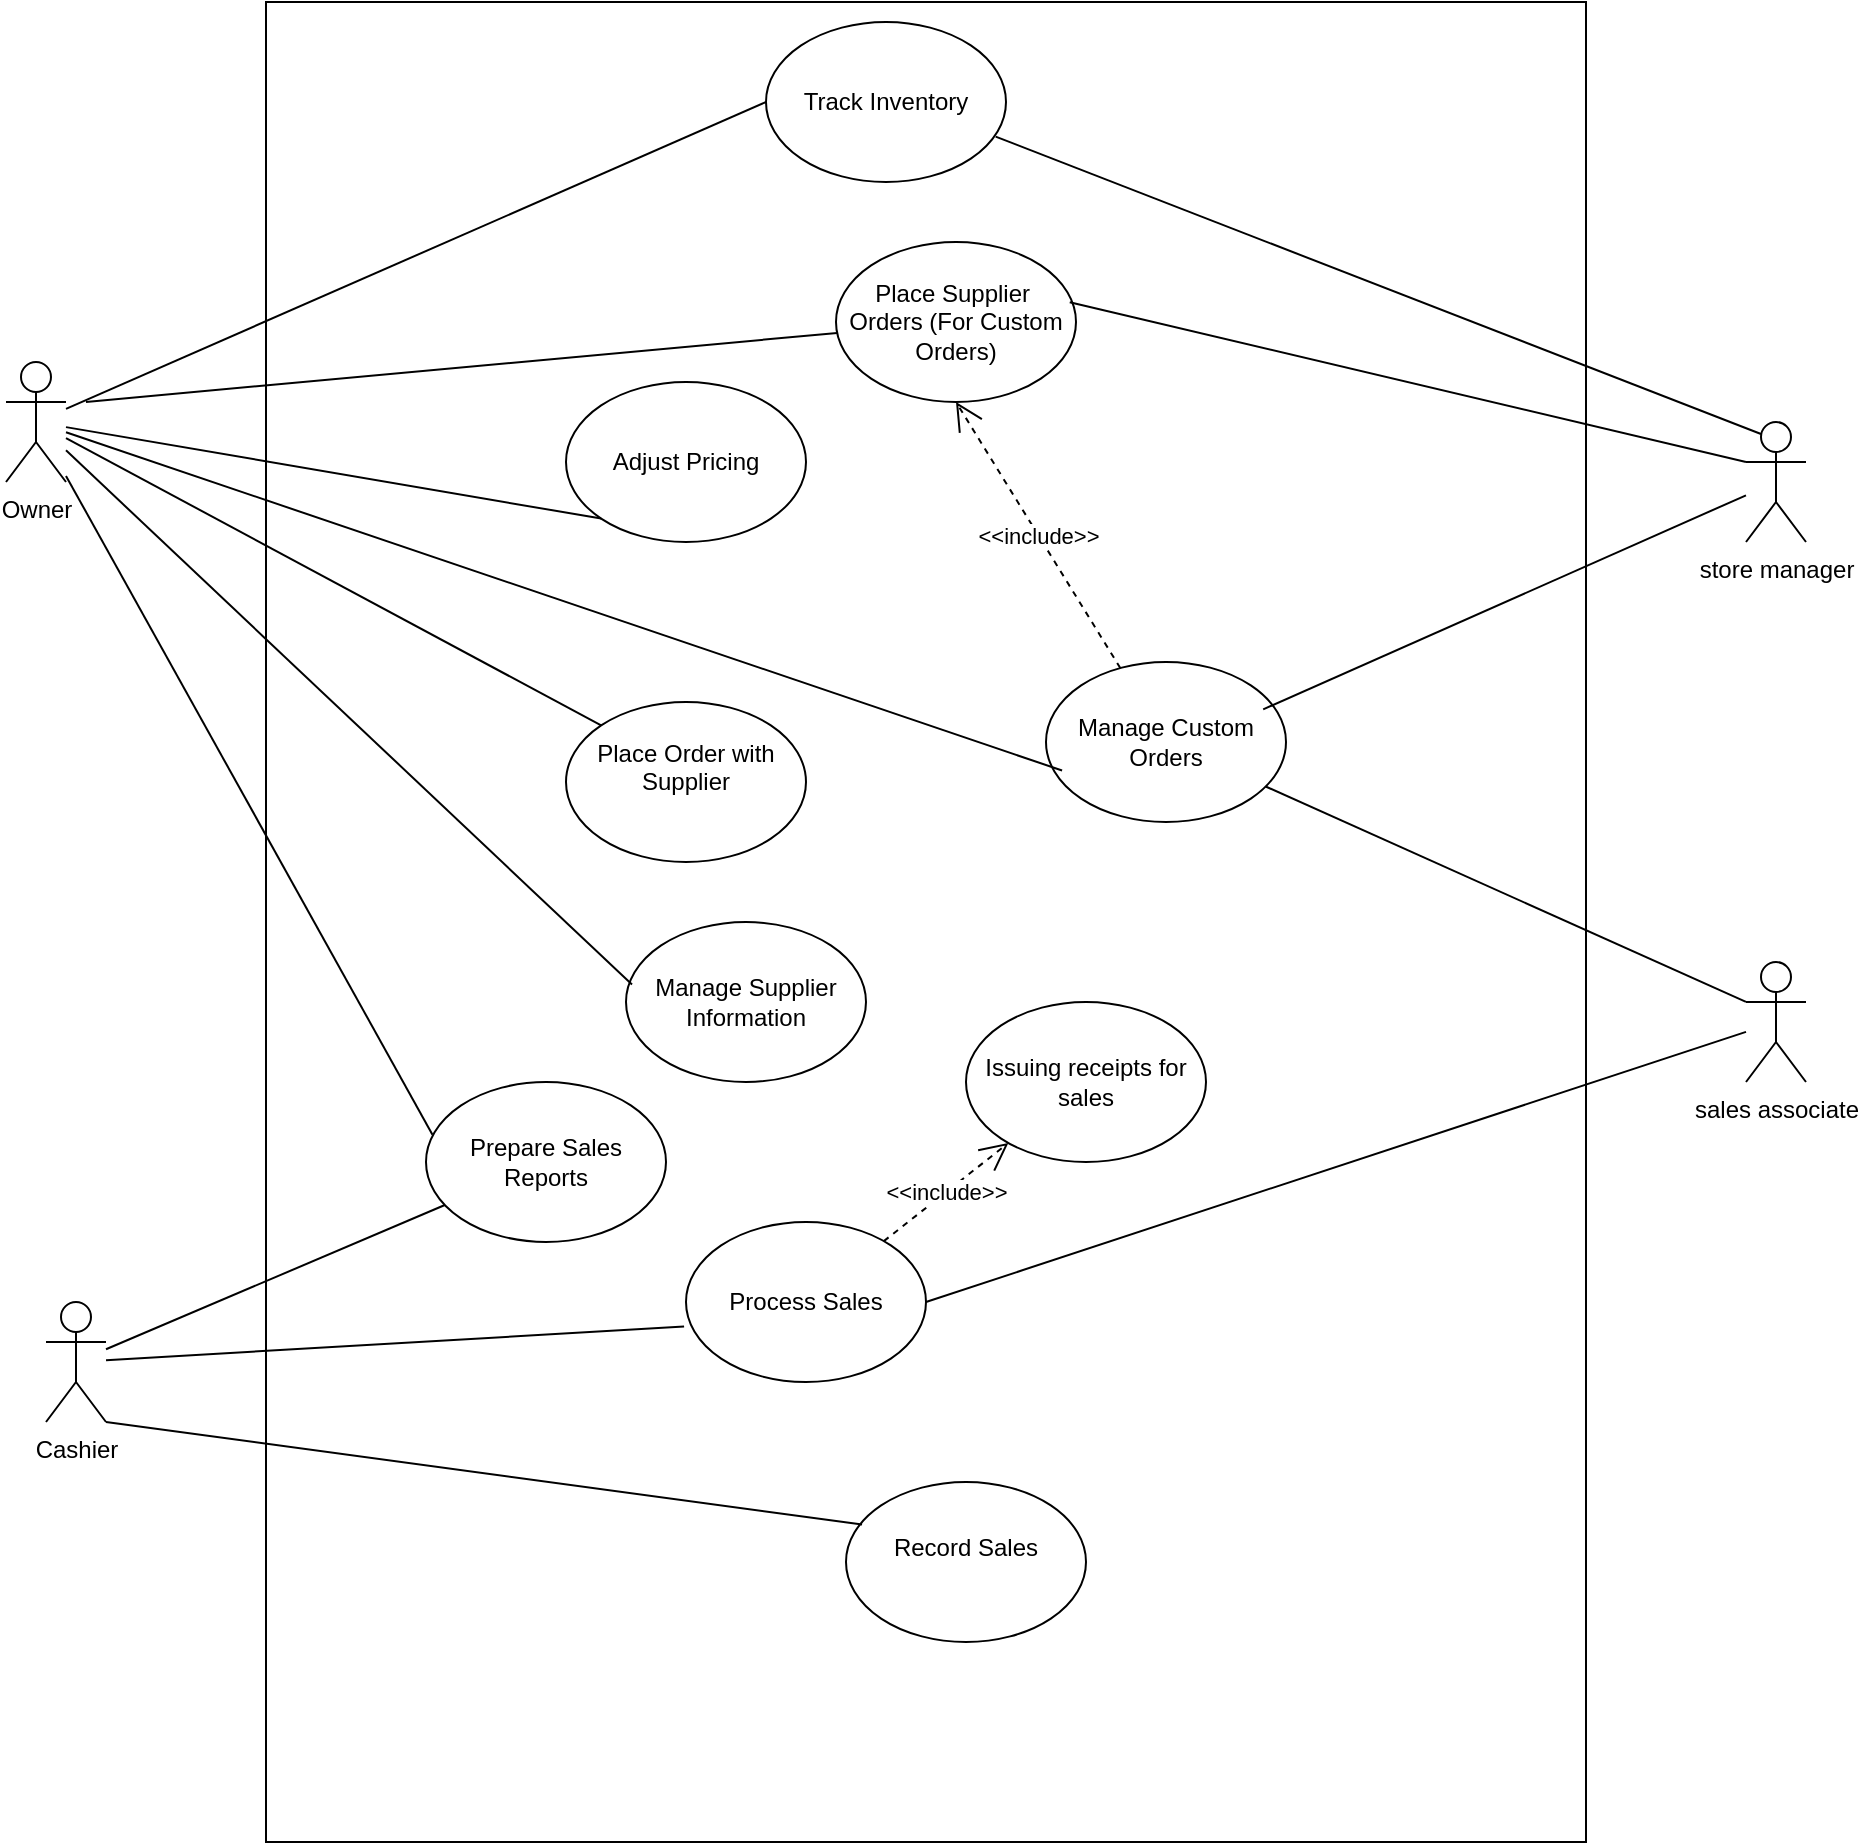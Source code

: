 <mxfile version="24.7.17">
  <diagram name="Page-1" id="sUo9FGuqbPIMQBmWdao-">
    <mxGraphModel dx="2465" dy="2055" grid="1" gridSize="10" guides="1" tooltips="1" connect="1" arrows="1" fold="1" page="1" pageScale="1" pageWidth="850" pageHeight="1100" math="0" shadow="0">
      <root>
        <mxCell id="0" />
        <mxCell id="1" parent="0" />
        <mxCell id="bRRUf5Y1aPT6_hJ3Ofhc-1" value="" style="rounded=0;whiteSpace=wrap;html=1;" parent="1" vertex="1">
          <mxGeometry x="80" y="-180" width="660" height="920" as="geometry" />
        </mxCell>
        <mxCell id="bRRUf5Y1aPT6_hJ3Ofhc-2" value="Owner" style="shape=umlActor;verticalLabelPosition=bottom;verticalAlign=top;html=1;outlineConnect=0;" parent="1" vertex="1">
          <mxGeometry x="-50" width="30" height="60" as="geometry" />
        </mxCell>
        <mxCell id="bRRUf5Y1aPT6_hJ3Ofhc-3" value="Track Inventory" style="ellipse;whiteSpace=wrap;html=1;" parent="1" vertex="1">
          <mxGeometry x="330" y="-170" width="120" height="80" as="geometry" />
        </mxCell>
        <mxCell id="bRRUf5Y1aPT6_hJ3Ofhc-4" value="&#xa;Place Order with Supplier&#xa;&#xa;" style="ellipse;whiteSpace=wrap;html=1;" parent="1" vertex="1">
          <mxGeometry x="230" y="170" width="120" height="80" as="geometry" />
        </mxCell>
        <mxCell id="bRRUf5Y1aPT6_hJ3Ofhc-5" value="Manage Custom Orders" style="ellipse;whiteSpace=wrap;html=1;" parent="1" vertex="1">
          <mxGeometry x="470" y="150" width="120" height="80" as="geometry" />
        </mxCell>
        <mxCell id="bRRUf5Y1aPT6_hJ3Ofhc-6" value="&#xa;Record Sales&#xa;&#xa;" style="ellipse;whiteSpace=wrap;html=1;" parent="1" vertex="1">
          <mxGeometry x="370" y="560" width="120" height="80" as="geometry" />
        </mxCell>
        <mxCell id="bRRUf5Y1aPT6_hJ3Ofhc-7" value="Process Sales" style="ellipse;whiteSpace=wrap;html=1;" parent="1" vertex="1">
          <mxGeometry x="290" y="430" width="120" height="80" as="geometry" />
        </mxCell>
        <mxCell id="bRRUf5Y1aPT6_hJ3Ofhc-8" value="Prepare Sales Reports" style="ellipse;whiteSpace=wrap;html=1;" parent="1" vertex="1">
          <mxGeometry x="160" y="360" width="120" height="80" as="geometry" />
        </mxCell>
        <mxCell id="bRRUf5Y1aPT6_hJ3Ofhc-9" value="Adjust Pricing" style="ellipse;whiteSpace=wrap;html=1;" parent="1" vertex="1">
          <mxGeometry x="230" y="10" width="120" height="80" as="geometry" />
        </mxCell>
        <mxCell id="bRRUf5Y1aPT6_hJ3Ofhc-11" value="Place Supplier&amp;nbsp;&lt;div&gt;Orders&amp;nbsp;(For Custom Orders)&lt;/div&gt;" style="ellipse;whiteSpace=wrap;html=1;" parent="1" vertex="1">
          <mxGeometry x="365" y="-60" width="120" height="80" as="geometry" />
        </mxCell>
        <mxCell id="bRRUf5Y1aPT6_hJ3Ofhc-12" value="Issuing receipts for sales" style="ellipse;whiteSpace=wrap;html=1;" parent="1" vertex="1">
          <mxGeometry x="430" y="320" width="120" height="80" as="geometry" />
        </mxCell>
        <mxCell id="bRRUf5Y1aPT6_hJ3Ofhc-13" value="Manage Supplier Information&lt;span style=&quot;color: rgba(0, 0, 0, 0); font-family: monospace; font-size: 0px; text-align: start; text-wrap: nowrap;&quot;&gt;%3CmxGraphModel%3E%3Croot%3E%3CmxCell%20id%3D%220%22%2F%3E%3CmxCell%20id%3D%221%22%20parent%3D%220%22%2F%3E%3CmxCell%20id%3D%222%22%20value%3D%22Employee%22%20style%3D%22shape%3DumlActor%3BverticalLabelPosition%3Dbottom%3BverticalAlign%3Dtop%3Bhtml%3D1%3BoutlineConnect%3D0%3B%22%20vertex%3D%221%22%20parent%3D%221%22%3E%3CmxGeometry%20x%3D%22780%22%20y%3D%22280%22%20width%3D%2230%22%20height%3D%2260%22%20as%3D%22geometry%22%2F%3E%3C%2FmxCell%3E%3C%2Froot%3E%3C%2FmxGraphModel%3E&lt;/span&gt;" style="ellipse;whiteSpace=wrap;html=1;" parent="1" vertex="1">
          <mxGeometry x="260" y="280" width="120" height="80" as="geometry" />
        </mxCell>
        <mxCell id="bRRUf5Y1aPT6_hJ3Ofhc-15" value="Cashier" style="shape=umlActor;verticalLabelPosition=bottom;verticalAlign=top;html=1;outlineConnect=0;" parent="1" vertex="1">
          <mxGeometry x="-30" y="470" width="30" height="60" as="geometry" />
        </mxCell>
        <mxCell id="bRRUf5Y1aPT6_hJ3Ofhc-17" value="" style="endArrow=none;html=1;rounded=0;entryX=0.067;entryY=0.678;entryDx=0;entryDy=0;entryPerimeter=0;" parent="1" source="bRRUf5Y1aPT6_hJ3Ofhc-2" target="bRRUf5Y1aPT6_hJ3Ofhc-5" edge="1">
          <mxGeometry width="50" height="50" relative="1" as="geometry">
            <mxPoint x="320" y="200" as="sourcePoint" />
            <mxPoint x="370" y="150" as="targetPoint" />
          </mxGeometry>
        </mxCell>
        <mxCell id="bRRUf5Y1aPT6_hJ3Ofhc-18" value="" style="endArrow=none;html=1;rounded=0;exitX=0;exitY=1;exitDx=0;exitDy=0;" parent="1" source="bRRUf5Y1aPT6_hJ3Ofhc-9" target="bRRUf5Y1aPT6_hJ3Ofhc-2" edge="1">
          <mxGeometry width="50" height="50" relative="1" as="geometry">
            <mxPoint x="320" y="200" as="sourcePoint" />
            <mxPoint x="370" y="150" as="targetPoint" />
          </mxGeometry>
        </mxCell>
        <mxCell id="bRRUf5Y1aPT6_hJ3Ofhc-19" value="" style="endArrow=none;html=1;rounded=0;exitX=0;exitY=0;exitDx=0;exitDy=0;" parent="1" source="bRRUf5Y1aPT6_hJ3Ofhc-4" target="bRRUf5Y1aPT6_hJ3Ofhc-2" edge="1">
          <mxGeometry width="50" height="50" relative="1" as="geometry">
            <mxPoint x="320" y="200" as="sourcePoint" />
            <mxPoint x="370" y="150" as="targetPoint" />
          </mxGeometry>
        </mxCell>
        <mxCell id="bRRUf5Y1aPT6_hJ3Ofhc-20" value="" style="endArrow=none;html=1;rounded=0;exitX=-0.008;exitY=0.653;exitDx=0;exitDy=0;exitPerimeter=0;" parent="1" source="bRRUf5Y1aPT6_hJ3Ofhc-7" target="bRRUf5Y1aPT6_hJ3Ofhc-15" edge="1">
          <mxGeometry width="50" height="50" relative="1" as="geometry">
            <mxPoint x="320" y="250" as="sourcePoint" />
            <mxPoint x="370" y="200" as="targetPoint" />
          </mxGeometry>
        </mxCell>
        <mxCell id="bRRUf5Y1aPT6_hJ3Ofhc-21" value="" style="endArrow=none;html=1;rounded=0;entryX=0.025;entryY=0.391;entryDx=0;entryDy=0;entryPerimeter=0;" parent="1" source="bRRUf5Y1aPT6_hJ3Ofhc-2" target="bRRUf5Y1aPT6_hJ3Ofhc-13" edge="1">
          <mxGeometry width="50" height="50" relative="1" as="geometry">
            <mxPoint y="110" as="sourcePoint" />
            <mxPoint x="370" y="200" as="targetPoint" />
          </mxGeometry>
        </mxCell>
        <mxCell id="bRRUf5Y1aPT6_hJ3Ofhc-22" value="" style="endArrow=none;html=1;rounded=0;" parent="1" source="bRRUf5Y1aPT6_hJ3Ofhc-15" target="bRRUf5Y1aPT6_hJ3Ofhc-8" edge="1">
          <mxGeometry width="50" height="50" relative="1" as="geometry">
            <mxPoint x="320" y="250" as="sourcePoint" />
            <mxPoint x="370" y="200" as="targetPoint" />
          </mxGeometry>
        </mxCell>
        <mxCell id="bRRUf5Y1aPT6_hJ3Ofhc-23" value="" style="endArrow=none;html=1;rounded=0;exitX=1;exitY=1;exitDx=0;exitDy=0;exitPerimeter=0;entryX=0.067;entryY=0.266;entryDx=0;entryDy=0;entryPerimeter=0;" parent="1" source="bRRUf5Y1aPT6_hJ3Ofhc-15" target="bRRUf5Y1aPT6_hJ3Ofhc-6" edge="1">
          <mxGeometry width="50" height="50" relative="1" as="geometry">
            <mxPoint x="320" y="540" as="sourcePoint" />
            <mxPoint x="370" y="490" as="targetPoint" />
          </mxGeometry>
        </mxCell>
        <mxCell id="bRRUf5Y1aPT6_hJ3Ofhc-27" value="" style="endArrow=none;html=1;rounded=0;entryX=0;entryY=0.5;entryDx=0;entryDy=0;" parent="1" source="bRRUf5Y1aPT6_hJ3Ofhc-2" target="bRRUf5Y1aPT6_hJ3Ofhc-3" edge="1">
          <mxGeometry width="50" height="50" relative="1" as="geometry">
            <mxPoint x="60" y="80" as="sourcePoint" />
            <mxPoint x="440" y="160" as="targetPoint" />
          </mxGeometry>
        </mxCell>
        <mxCell id="bRRUf5Y1aPT6_hJ3Ofhc-28" value="&amp;lt;&amp;lt;include&amp;gt;&amp;gt;" style="endArrow=open;endSize=12;dashed=1;html=1;rounded=0;" parent="1" source="bRRUf5Y1aPT6_hJ3Ofhc-7" target="bRRUf5Y1aPT6_hJ3Ofhc-12" edge="1">
          <mxGeometry width="160" relative="1" as="geometry">
            <mxPoint x="340" y="420" as="sourcePoint" />
            <mxPoint x="500" y="420" as="targetPoint" />
          </mxGeometry>
        </mxCell>
        <mxCell id="bRRUf5Y1aPT6_hJ3Ofhc-29" value="&amp;lt;&amp;lt;include&amp;gt;&amp;gt;" style="endArrow=open;endSize=12;dashed=1;html=1;rounded=0;entryX=0.5;entryY=1;entryDx=0;entryDy=0;" parent="1" source="bRRUf5Y1aPT6_hJ3Ofhc-5" target="bRRUf5Y1aPT6_hJ3Ofhc-11" edge="1">
          <mxGeometry width="160" relative="1" as="geometry">
            <mxPoint x="320" y="190" as="sourcePoint" />
            <mxPoint x="480" y="190" as="targetPoint" />
          </mxGeometry>
        </mxCell>
        <mxCell id="crMbujjVRhCyUGcWRh2M-1" value="sales associate" style="shape=umlActor;verticalLabelPosition=bottom;verticalAlign=top;html=1;outlineConnect=0;" parent="1" vertex="1">
          <mxGeometry x="820" y="300" width="30" height="60" as="geometry" />
        </mxCell>
        <mxCell id="crMbujjVRhCyUGcWRh2M-2" value="store manager" style="shape=umlActor;verticalLabelPosition=bottom;verticalAlign=top;html=1;outlineConnect=0;" parent="1" vertex="1">
          <mxGeometry x="820" y="30" width="30" height="60" as="geometry" />
        </mxCell>
        <mxCell id="crMbujjVRhCyUGcWRh2M-3" value="" style="endArrow=none;html=1;rounded=0;entryX=0.027;entryY=0.329;entryDx=0;entryDy=0;entryPerimeter=0;" parent="1" source="bRRUf5Y1aPT6_hJ3Ofhc-2" target="bRRUf5Y1aPT6_hJ3Ofhc-8" edge="1">
          <mxGeometry width="50" height="50" relative="1" as="geometry">
            <mxPoint x="-10" y="154.5" as="sourcePoint" />
            <mxPoint x="153" y="305.5" as="targetPoint" />
          </mxGeometry>
        </mxCell>
        <mxCell id="crMbujjVRhCyUGcWRh2M-4" value="" style="endArrow=none;html=1;rounded=0;entryX=0;entryY=0.333;entryDx=0;entryDy=0;entryPerimeter=0;" parent="1" source="bRRUf5Y1aPT6_hJ3Ofhc-5" target="crMbujjVRhCyUGcWRh2M-1" edge="1">
          <mxGeometry width="50" height="50" relative="1" as="geometry">
            <mxPoint x="20" y="130" as="sourcePoint" />
            <mxPoint x="183" y="281" as="targetPoint" />
          </mxGeometry>
        </mxCell>
        <mxCell id="crMbujjVRhCyUGcWRh2M-5" value="" style="endArrow=none;html=1;rounded=0;exitX=1;exitY=0.5;exitDx=0;exitDy=0;" parent="1" source="bRRUf5Y1aPT6_hJ3Ofhc-7" target="crMbujjVRhCyUGcWRh2M-1" edge="1">
          <mxGeometry width="50" height="50" relative="1" as="geometry">
            <mxPoint x="490" y="380" as="sourcePoint" />
            <mxPoint x="653" y="531" as="targetPoint" />
          </mxGeometry>
        </mxCell>
        <mxCell id="crMbujjVRhCyUGcWRh2M-6" value="" style="endArrow=none;html=1;rounded=0;entryX=0;entryY=0.333;entryDx=0;entryDy=0;entryPerimeter=0;exitX=0.974;exitY=0.376;exitDx=0;exitDy=0;exitPerimeter=0;" parent="1" source="bRRUf5Y1aPT6_hJ3Ofhc-11" target="crMbujjVRhCyUGcWRh2M-2" edge="1">
          <mxGeometry width="50" height="50" relative="1" as="geometry">
            <mxPoint x="510" y="230" as="sourcePoint" />
            <mxPoint x="673" y="381" as="targetPoint" />
          </mxGeometry>
        </mxCell>
        <mxCell id="crMbujjVRhCyUGcWRh2M-7" value="" style="endArrow=none;html=1;rounded=0;exitX=0.905;exitY=0.296;exitDx=0;exitDy=0;exitPerimeter=0;" parent="1" source="bRRUf5Y1aPT6_hJ3Ofhc-5" target="crMbujjVRhCyUGcWRh2M-2" edge="1">
          <mxGeometry width="50" height="50" relative="1" as="geometry">
            <mxPoint x="500" y="-11" as="sourcePoint" />
            <mxPoint x="663" y="140" as="targetPoint" />
          </mxGeometry>
        </mxCell>
        <mxCell id="crMbujjVRhCyUGcWRh2M-8" value="" style="endArrow=none;html=1;rounded=0;entryX=0.25;entryY=0.1;entryDx=0;entryDy=0;entryPerimeter=0;exitX=0.957;exitY=0.716;exitDx=0;exitDy=0;exitPerimeter=0;" parent="1" source="bRRUf5Y1aPT6_hJ3Ofhc-3" target="crMbujjVRhCyUGcWRh2M-2" edge="1">
          <mxGeometry width="50" height="50" relative="1" as="geometry">
            <mxPoint x="480" y="-100" as="sourcePoint" />
            <mxPoint x="643" y="51" as="targetPoint" />
          </mxGeometry>
        </mxCell>
        <mxCell id="crMbujjVRhCyUGcWRh2M-10" value="" style="endArrow=none;html=1;rounded=0;" parent="1" target="bRRUf5Y1aPT6_hJ3Ofhc-11" edge="1">
          <mxGeometry width="50" height="50" relative="1" as="geometry">
            <mxPoint x="-10" y="20" as="sourcePoint" />
            <mxPoint x="340" y="-120" as="targetPoint" />
          </mxGeometry>
        </mxCell>
      </root>
    </mxGraphModel>
  </diagram>
</mxfile>
